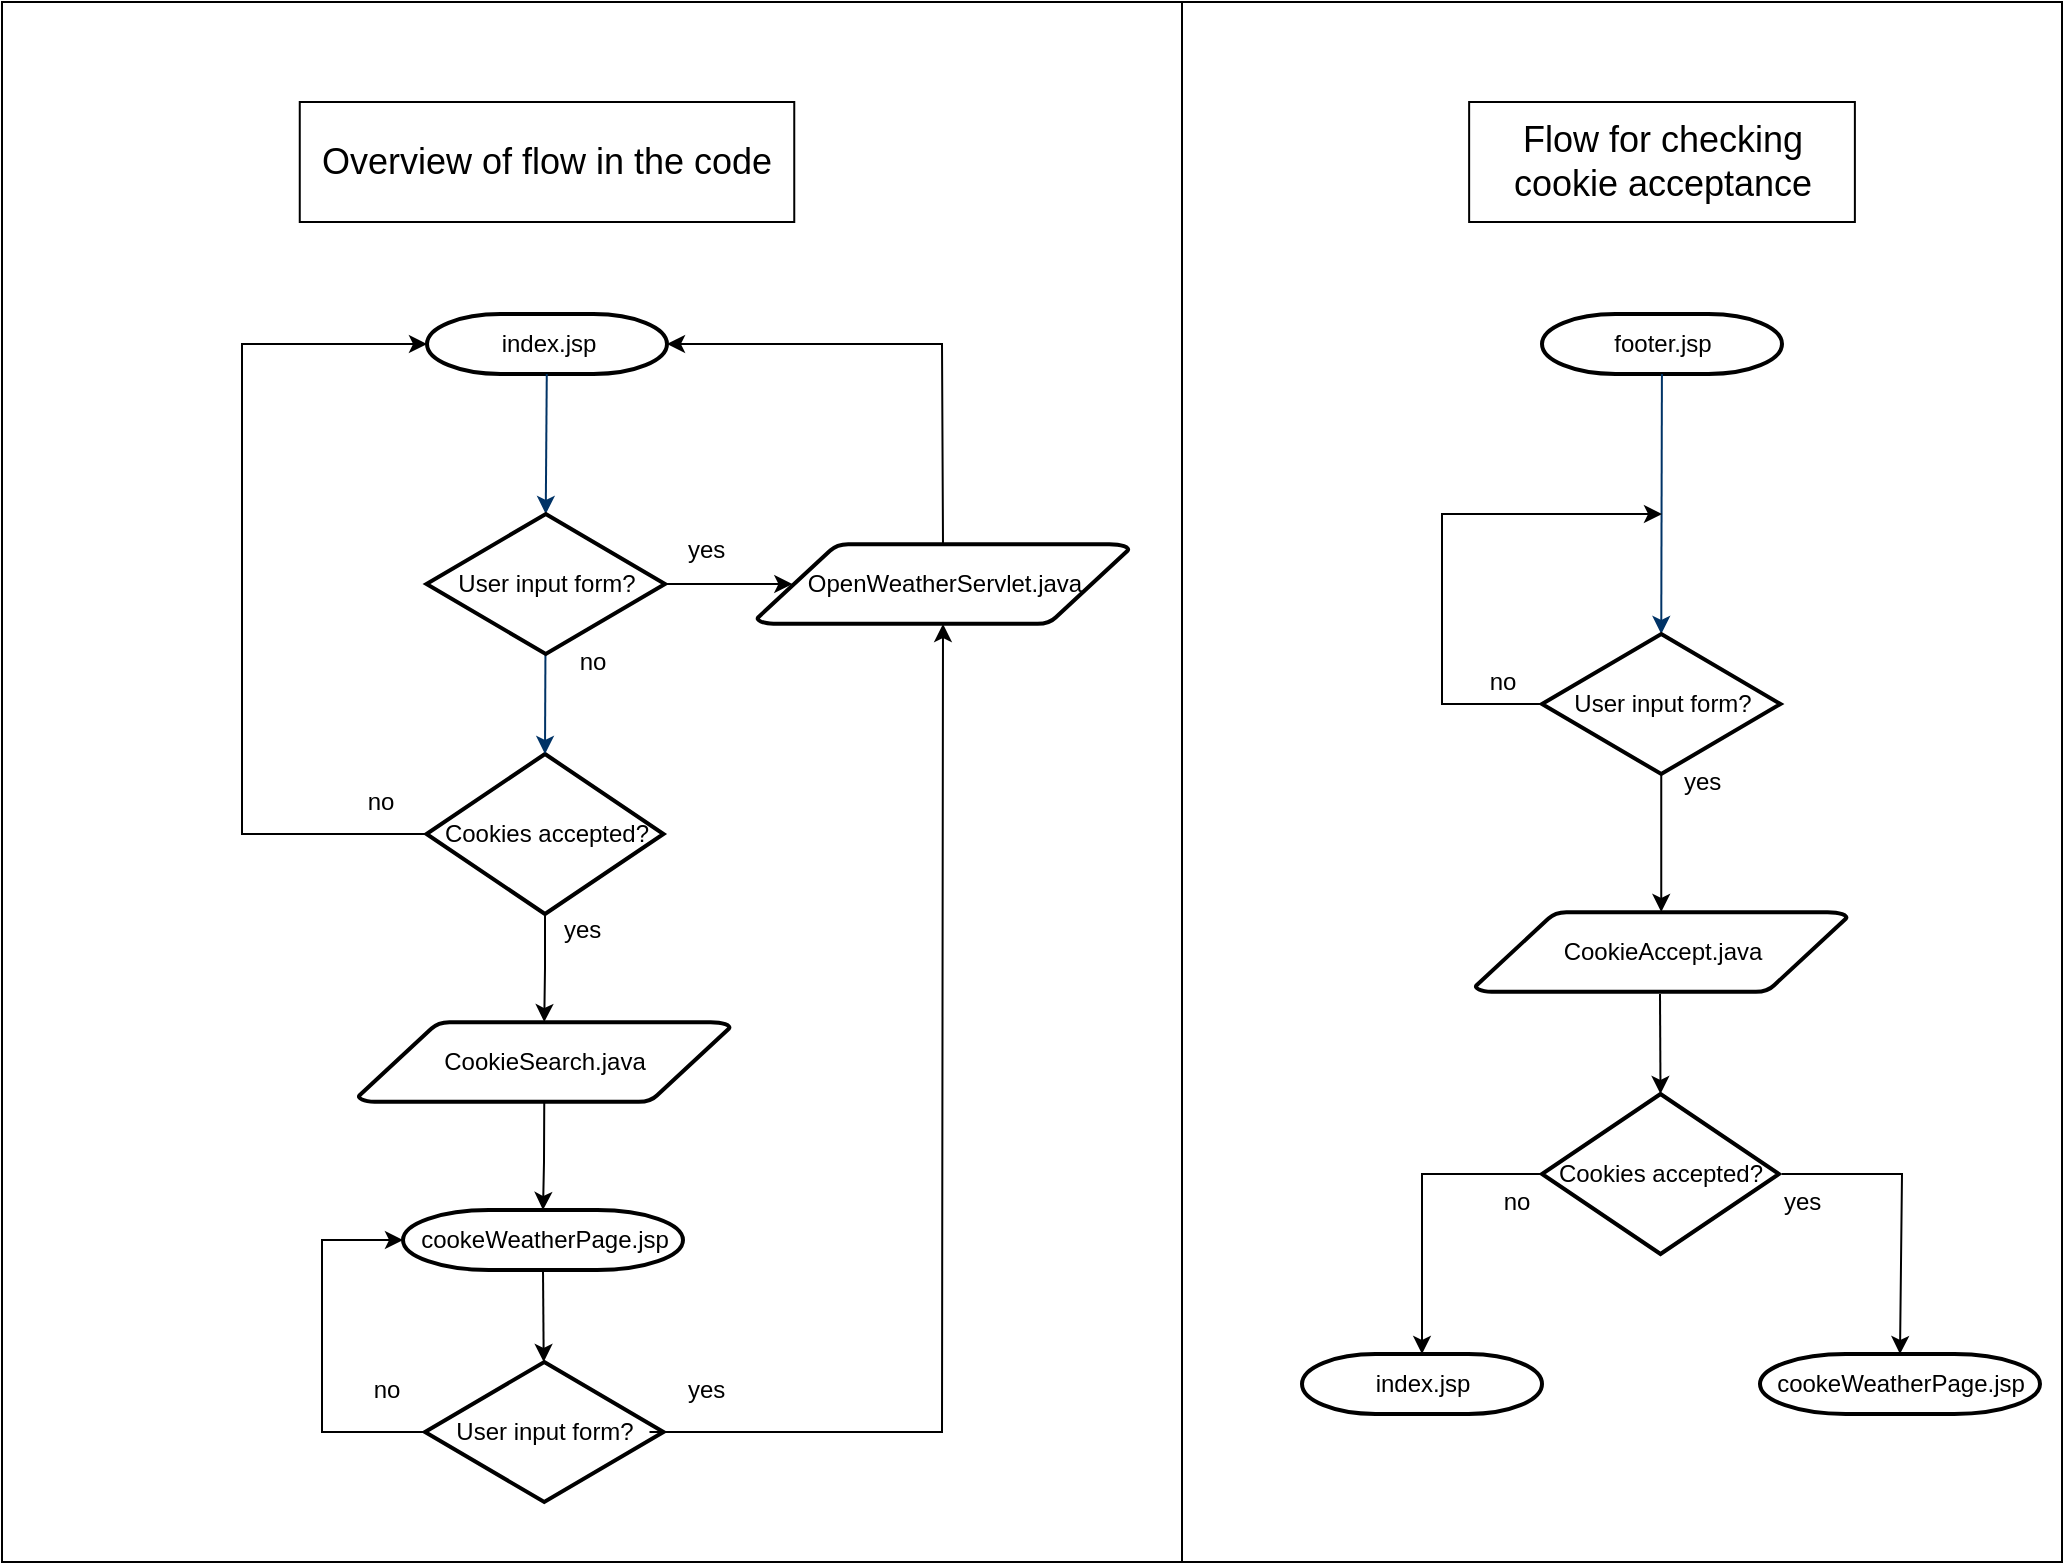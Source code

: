 <mxfile version="15.9.1" type="device"><diagram id="6a731a19-8d31-9384-78a2-239565b7b9f0" name="Page-1"><mxGraphModel dx="1749" dy="836" grid="1" gridSize="10" guides="1" tooltips="1" connect="1" arrows="1" fold="1" page="1" pageScale="1" pageWidth="1169" pageHeight="827" background="none" math="0" shadow="0"><root><mxCell id="0"/><mxCell id="1" parent="0"/><mxCell id="NXgbYAUzKMw6VKJ7rZi6-99" value="" style="rounded=0;whiteSpace=wrap;html=1;align=center;" vertex="1" parent="1"><mxGeometry x="640" y="10" width="440" height="780" as="geometry"/></mxCell><mxCell id="NXgbYAUzKMw6VKJ7rZi6-98" value="" style="rounded=0;whiteSpace=wrap;html=1;align=center;" vertex="1" parent="1"><mxGeometry x="50" y="10" width="590" height="780" as="geometry"/></mxCell><mxCell id="2" value="index.jsp" style="shape=mxgraph.flowchart.terminator;strokeWidth=2;gradientColor=none;gradientDirection=north;fontStyle=0;html=1;" parent="1" vertex="1"><mxGeometry x="262.5" y="166" width="120" height="30" as="geometry"/></mxCell><mxCell id="NXgbYAUzKMw6VKJ7rZi6-58" style="edgeStyle=orthogonalEdgeStyle;rounded=0;orthogonalLoop=1;jettySize=auto;html=1;exitX=0.5;exitY=1;exitDx=0;exitDy=0;exitPerimeter=0;entryX=0.5;entryY=0;entryDx=0;entryDy=0;entryPerimeter=0;" edge="1" parent="1" source="6" target="NXgbYAUzKMw6VKJ7rZi6-64"><mxGeometry relative="1" as="geometry"><mxPoint x="320" y="550" as="targetPoint"/></mxGeometry></mxCell><mxCell id="6" value="Cookies accepted?" style="shape=mxgraph.flowchart.decision;strokeWidth=2;gradientColor=none;gradientDirection=north;fontStyle=0;html=1;" parent="1" vertex="1"><mxGeometry x="262.25" y="386" width="118.5" height="80" as="geometry"/></mxCell><mxCell id="7" style="fontStyle=1;strokeColor=#003366;strokeWidth=1;html=1;entryX=0.5;entryY=0;entryDx=0;entryDy=0;entryPerimeter=0;" parent="1" source="2" target="NXgbYAUzKMw6VKJ7rZi6-55" edge="1"><mxGeometry relative="1" as="geometry"><mxPoint x="319.817" y="130" as="targetPoint"/></mxGeometry></mxCell><mxCell id="8" style="fontStyle=1;strokeColor=#003366;strokeWidth=1;html=1;startArrow=none;entryX=0.5;entryY=0;entryDx=0;entryDy=0;entryPerimeter=0;" parent="1" source="NXgbYAUzKMw6VKJ7rZi6-55" target="6" edge="1"><mxGeometry relative="1" as="geometry"><mxPoint x="320.944" y="350" as="targetPoint"/></mxGeometry></mxCell><mxCell id="11" value="yes" style="text;fontStyle=0;html=1;strokeColor=none;gradientColor=none;fillColor=none;strokeWidth=2;" parent="1" vertex="1"><mxGeometry x="390.5" y="270" width="40" height="26" as="geometry"/></mxCell><mxCell id="14" value="no" style="text;fontStyle=0;html=1;strokeColor=none;gradientColor=none;fillColor=none;strokeWidth=2;align=center;" parent="1" vertex="1"><mxGeometry x="325" y="326" width="40" height="26" as="geometry"/></mxCell><mxCell id="NXgbYAUzKMw6VKJ7rZi6-55" value="User input form?" style="shape=mxgraph.flowchart.decision;strokeWidth=2;gradientColor=none;gradientDirection=north;fontStyle=0;html=1;" vertex="1" parent="1"><mxGeometry x="262.25" y="266" width="119.25" height="70" as="geometry"/></mxCell><mxCell id="NXgbYAUzKMw6VKJ7rZi6-59" value="OpenWeatherServlet.java" style="shape=mxgraph.flowchart.data;strokeWidth=2;gradientColor=none;gradientDirection=north;fontStyle=0;html=1;" vertex="1" parent="1"><mxGeometry x="427.5" y="281" width="186" height="40" as="geometry"/></mxCell><mxCell id="NXgbYAUzKMw6VKJ7rZi6-60" value="" style="endArrow=classic;html=1;rounded=0;entryX=0.095;entryY=0.5;entryDx=0;entryDy=0;entryPerimeter=0;exitX=1;exitY=0.5;exitDx=0;exitDy=0;exitPerimeter=0;" edge="1" parent="1" source="NXgbYAUzKMw6VKJ7rZi6-55" target="NXgbYAUzKMw6VKJ7rZi6-59"><mxGeometry width="50" height="50" relative="1" as="geometry"><mxPoint x="370" y="430" as="sourcePoint"/><mxPoint x="420" y="380" as="targetPoint"/></mxGeometry></mxCell><mxCell id="NXgbYAUzKMw6VKJ7rZi6-61" value="" style="endArrow=classic;html=1;rounded=0;exitX=0.5;exitY=0;exitDx=0;exitDy=0;exitPerimeter=0;entryX=1;entryY=0.5;entryDx=0;entryDy=0;entryPerimeter=0;" edge="1" parent="1" source="NXgbYAUzKMw6VKJ7rZi6-59" target="2"><mxGeometry width="50" height="50" relative="1" as="geometry"><mxPoint x="370" y="430" as="sourcePoint"/><mxPoint x="420" y="380" as="targetPoint"/><Array as="points"><mxPoint x="520" y="181"/></Array></mxGeometry></mxCell><mxCell id="NXgbYAUzKMw6VKJ7rZi6-62" value="no" style="text;fontStyle=0;html=1;strokeColor=none;gradientColor=none;fillColor=none;strokeWidth=2;align=center;" vertex="1" parent="1"><mxGeometry x="219.25" y="396" width="40" height="26" as="geometry"/></mxCell><mxCell id="NXgbYAUzKMw6VKJ7rZi6-63" value="" style="endArrow=classic;html=1;rounded=0;entryX=0;entryY=0.5;entryDx=0;entryDy=0;entryPerimeter=0;exitX=0;exitY=0.5;exitDx=0;exitDy=0;exitPerimeter=0;" edge="1" parent="1" source="6" target="2"><mxGeometry width="50" height="50" relative="1" as="geometry"><mxPoint x="370" y="430" as="sourcePoint"/><mxPoint x="420" y="380" as="targetPoint"/><Array as="points"><mxPoint x="170" y="426"/><mxPoint x="170" y="181"/></Array></mxGeometry></mxCell><mxCell id="NXgbYAUzKMw6VKJ7rZi6-64" value="CookieSearch.java" style="shape=mxgraph.flowchart.data;strokeWidth=2;gradientColor=none;gradientDirection=north;fontStyle=0;html=1;" vertex="1" parent="1"><mxGeometry x="228.13" y="520" width="186" height="40" as="geometry"/></mxCell><mxCell id="NXgbYAUzKMw6VKJ7rZi6-65" value="yes" style="text;fontStyle=0;html=1;strokeColor=none;gradientColor=none;fillColor=none;strokeWidth=2;" vertex="1" parent="1"><mxGeometry x="329" y="460" width="40" height="26" as="geometry"/></mxCell><mxCell id="NXgbYAUzKMw6VKJ7rZi6-66" value="cookeWeatherPage.jsp" style="shape=mxgraph.flowchart.terminator;strokeWidth=2;gradientColor=none;gradientDirection=north;fontStyle=0;html=1;" vertex="1" parent="1"><mxGeometry x="250.5" y="614" width="140" height="30" as="geometry"/></mxCell><mxCell id="NXgbYAUzKMw6VKJ7rZi6-67" value="" style="endArrow=classic;html=1;rounded=0;entryX=0.5;entryY=0;entryDx=0;entryDy=0;entryPerimeter=0;exitX=0.5;exitY=1;exitDx=0;exitDy=0;exitPerimeter=0;" edge="1" parent="1" source="NXgbYAUzKMw6VKJ7rZi6-64" target="NXgbYAUzKMw6VKJ7rZi6-66"><mxGeometry width="50" height="50" relative="1" as="geometry"><mxPoint x="530" y="430" as="sourcePoint"/><mxPoint x="580" y="380" as="targetPoint"/><Array as="points"><mxPoint x="321" y="590"/></Array></mxGeometry></mxCell><mxCell id="NXgbYAUzKMw6VKJ7rZi6-68" value="User input form?" style="shape=mxgraph.flowchart.decision;strokeWidth=2;gradientColor=none;gradientDirection=north;fontStyle=0;html=1;" vertex="1" parent="1"><mxGeometry x="261.5" y="690" width="119.25" height="70" as="geometry"/></mxCell><mxCell id="NXgbYAUzKMw6VKJ7rZi6-69" value="" style="endArrow=classic;html=1;rounded=0;exitX=0.5;exitY=1;exitDx=0;exitDy=0;exitPerimeter=0;" edge="1" parent="1" source="NXgbYAUzKMw6VKJ7rZi6-66" target="NXgbYAUzKMw6VKJ7rZi6-68"><mxGeometry width="50" height="50" relative="1" as="geometry"><mxPoint x="500" y="420" as="sourcePoint"/><mxPoint x="550" y="370" as="targetPoint"/></mxGeometry></mxCell><mxCell id="NXgbYAUzKMw6VKJ7rZi6-70" value="yes" style="text;fontStyle=0;html=1;strokeColor=none;gradientColor=none;fillColor=none;strokeWidth=2;" vertex="1" parent="1"><mxGeometry x="390.5" y="690" width="40" height="26" as="geometry"/></mxCell><mxCell id="NXgbYAUzKMw6VKJ7rZi6-71" value="no" style="text;fontStyle=0;html=1;strokeColor=none;gradientColor=none;fillColor=none;strokeWidth=2;align=center;" vertex="1" parent="1"><mxGeometry x="221.5" y="690" width="40" height="26" as="geometry"/></mxCell><mxCell id="NXgbYAUzKMw6VKJ7rZi6-72" value="" style="endArrow=classic;html=1;rounded=0;entryX=0.5;entryY=1;entryDx=0;entryDy=0;entryPerimeter=0;exitX=1;exitY=0.5;exitDx=0;exitDy=0;exitPerimeter=0;" edge="1" parent="1" target="NXgbYAUzKMw6VKJ7rZi6-59"><mxGeometry width="50" height="50" relative="1" as="geometry"><mxPoint x="373.75" y="725.0" as="sourcePoint"/><mxPoint x="513.5" y="321" as="targetPoint"/><Array as="points"><mxPoint x="520" y="725"/></Array></mxGeometry></mxCell><mxCell id="NXgbYAUzKMw6VKJ7rZi6-73" value="" style="endArrow=classic;html=1;rounded=0;entryX=0;entryY=0.5;entryDx=0;entryDy=0;entryPerimeter=0;exitX=0;exitY=0.5;exitDx=0;exitDy=0;exitPerimeter=0;" edge="1" parent="1" source="NXgbYAUzKMw6VKJ7rZi6-68" target="NXgbYAUzKMw6VKJ7rZi6-66"><mxGeometry width="50" height="50" relative="1" as="geometry"><mxPoint x="500" y="520" as="sourcePoint"/><mxPoint x="550" y="470" as="targetPoint"/><Array as="points"><mxPoint x="210" y="725"/><mxPoint x="210" y="629"/></Array></mxGeometry></mxCell><mxCell id="NXgbYAUzKMw6VKJ7rZi6-74" value="footer.jsp" style="shape=mxgraph.flowchart.terminator;strokeWidth=2;gradientColor=none;gradientDirection=north;fontStyle=0;html=1;" vertex="1" parent="1"><mxGeometry x="820" y="166" width="120" height="30" as="geometry"/></mxCell><mxCell id="NXgbYAUzKMw6VKJ7rZi6-76" style="fontStyle=1;strokeColor=#003366;strokeWidth=1;html=1;entryX=0.5;entryY=0;entryDx=0;entryDy=0;entryPerimeter=0;" edge="1" parent="1" source="NXgbYAUzKMw6VKJ7rZi6-74"><mxGeometry relative="1" as="geometry"><mxPoint x="879.625" y="326" as="targetPoint"/></mxGeometry></mxCell><mxCell id="NXgbYAUzKMw6VKJ7rZi6-78" value="no" style="text;fontStyle=0;html=1;strokeColor=none;gradientColor=none;fillColor=none;strokeWidth=2;align=center;" vertex="1" parent="1"><mxGeometry x="780" y="336" width="40" height="26" as="geometry"/></mxCell><mxCell id="NXgbYAUzKMw6VKJ7rZi6-80" value="no" style="text;fontStyle=0;html=1;strokeColor=none;gradientColor=none;fillColor=none;strokeWidth=2;align=center;" vertex="1" parent="1"><mxGeometry x="786.62" y="596" width="40" height="26" as="geometry"/></mxCell><mxCell id="NXgbYAUzKMw6VKJ7rZi6-82" value="yes" style="text;fontStyle=0;html=1;strokeColor=none;gradientColor=none;fillColor=none;strokeWidth=2;" vertex="1" parent="1"><mxGeometry x="938.5" y="596" width="40" height="26" as="geometry"/></mxCell><mxCell id="NXgbYAUzKMw6VKJ7rZi6-83" value="CookieAccept.java" style="shape=mxgraph.flowchart.data;strokeWidth=2;gradientColor=none;gradientDirection=north;fontStyle=0;html=1;" vertex="1" parent="1"><mxGeometry x="786.62" y="465" width="186" height="40" as="geometry"/></mxCell><mxCell id="NXgbYAUzKMw6VKJ7rZi6-84" value="User input form?" style="shape=mxgraph.flowchart.decision;strokeWidth=2;gradientColor=none;gradientDirection=north;fontStyle=0;html=1;" vertex="1" parent="1"><mxGeometry x="820" y="326" width="119.25" height="70" as="geometry"/></mxCell><mxCell id="NXgbYAUzKMw6VKJ7rZi6-85" value="" style="endArrow=classic;html=1;rounded=0;exitX=0;exitY=0.5;exitDx=0;exitDy=0;exitPerimeter=0;" edge="1" parent="1" source="NXgbYAUzKMw6VKJ7rZi6-84"><mxGeometry width="50" height="50" relative="1" as="geometry"><mxPoint x="690" y="526" as="sourcePoint"/><mxPoint x="880" y="266" as="targetPoint"/><Array as="points"><mxPoint x="770" y="361"/><mxPoint x="770" y="266"/></Array></mxGeometry></mxCell><mxCell id="NXgbYAUzKMw6VKJ7rZi6-87" value="yes" style="text;fontStyle=0;html=1;strokeColor=none;gradientColor=none;fillColor=none;strokeWidth=2;" vertex="1" parent="1"><mxGeometry x="889" y="386" width="40" height="26" as="geometry"/></mxCell><mxCell id="NXgbYAUzKMw6VKJ7rZi6-88" value="" style="endArrow=classic;html=1;rounded=0;entryX=0.5;entryY=0;entryDx=0;entryDy=0;entryPerimeter=0;exitX=0.5;exitY=1;exitDx=0;exitDy=0;exitPerimeter=0;" edge="1" parent="1" source="NXgbYAUzKMw6VKJ7rZi6-84" target="NXgbYAUzKMw6VKJ7rZi6-83"><mxGeometry width="50" height="50" relative="1" as="geometry"><mxPoint x="690" y="526" as="sourcePoint"/><mxPoint x="880.75" y="456" as="targetPoint"/></mxGeometry></mxCell><mxCell id="NXgbYAUzKMw6VKJ7rZi6-90" value="Cookies accepted?" style="shape=mxgraph.flowchart.decision;strokeWidth=2;gradientColor=none;gradientDirection=north;fontStyle=0;html=1;" vertex="1" parent="1"><mxGeometry x="820" y="556" width="118.5" height="80" as="geometry"/></mxCell><mxCell id="NXgbYAUzKMw6VKJ7rZi6-91" value="cookeWeatherPage.jsp" style="shape=mxgraph.flowchart.terminator;strokeWidth=2;gradientColor=none;gradientDirection=north;fontStyle=0;html=1;" vertex="1" parent="1"><mxGeometry x="929" y="686" width="140" height="30" as="geometry"/></mxCell><mxCell id="NXgbYAUzKMw6VKJ7rZi6-92" value="" style="endArrow=classic;html=1;rounded=0;entryX=0.5;entryY=0;entryDx=0;entryDy=0;entryPerimeter=0;" edge="1" parent="1" target="NXgbYAUzKMw6VKJ7rZi6-90"><mxGeometry width="50" height="50" relative="1" as="geometry"><mxPoint x="879" y="506" as="sourcePoint"/><mxPoint x="710" y="476" as="targetPoint"/></mxGeometry></mxCell><mxCell id="NXgbYAUzKMw6VKJ7rZi6-93" value="index.jsp" style="shape=mxgraph.flowchart.terminator;strokeWidth=2;gradientColor=none;gradientDirection=north;fontStyle=0;html=1;" vertex="1" parent="1"><mxGeometry x="700" y="686" width="120" height="30" as="geometry"/></mxCell><mxCell id="NXgbYAUzKMw6VKJ7rZi6-94" value="" style="endArrow=classic;html=1;rounded=0;entryX=0.5;entryY=0;entryDx=0;entryDy=0;entryPerimeter=0;exitX=0;exitY=0.5;exitDx=0;exitDy=0;exitPerimeter=0;" edge="1" parent="1" source="NXgbYAUzKMw6VKJ7rZi6-90" target="NXgbYAUzKMw6VKJ7rZi6-93"><mxGeometry width="50" height="50" relative="1" as="geometry"><mxPoint x="660" y="526" as="sourcePoint"/><mxPoint x="710" y="476" as="targetPoint"/><Array as="points"><mxPoint x="760" y="596"/></Array></mxGeometry></mxCell><mxCell id="NXgbYAUzKMw6VKJ7rZi6-95" value="" style="endArrow=classic;html=1;rounded=0;entryX=0.5;entryY=0;entryDx=0;entryDy=0;entryPerimeter=0;" edge="1" parent="1" target="NXgbYAUzKMw6VKJ7rZi6-91"><mxGeometry width="50" height="50" relative="1" as="geometry"><mxPoint x="940" y="596" as="sourcePoint"/><mxPoint x="710" y="476" as="targetPoint"/><Array as="points"><mxPoint x="1000" y="596"/></Array></mxGeometry></mxCell><mxCell id="NXgbYAUzKMw6VKJ7rZi6-102" value="&lt;font style=&quot;font-size: 18px&quot;&gt;Overview of flow in the code&lt;/font&gt;" style="rounded=0;whiteSpace=wrap;html=1;" vertex="1" parent="1"><mxGeometry x="198.88" y="60" width="247.25" height="60" as="geometry"/></mxCell><mxCell id="NXgbYAUzKMw6VKJ7rZi6-103" value="&lt;font style=&quot;font-size: 18px&quot;&gt;Flow for checking cookie acceptance&lt;/font&gt;" style="rounded=0;whiteSpace=wrap;html=1;" vertex="1" parent="1"><mxGeometry x="783.57" y="60" width="192.87" height="60" as="geometry"/></mxCell></root></mxGraphModel></diagram></mxfile>
